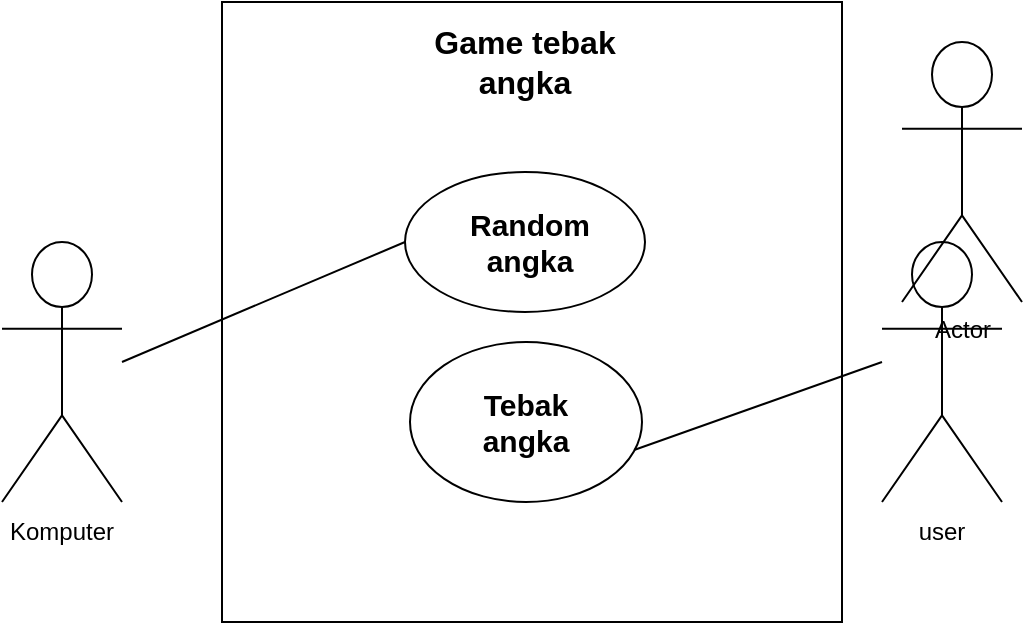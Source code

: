 <mxfile version="21.7.4" type="github">
  <diagram name="Halaman-1" id="YIdkk4SoPZvbEKQYYr-Q">
    <mxGraphModel dx="880" dy="470" grid="1" gridSize="10" guides="1" tooltips="1" connect="1" arrows="1" fold="1" page="1" pageScale="1" pageWidth="827" pageHeight="1169" math="0" shadow="0">
      <root>
        <mxCell id="0" />
        <mxCell id="1" parent="0" />
        <mxCell id="58tibNGRVtqlWCPSTjEy-2" value="Actor" style="shape=umlActor;verticalLabelPosition=bottom;verticalAlign=top;html=1;outlineConnect=0;" parent="1" vertex="1">
          <mxGeometry x="340" y="120" width="80" height="160" as="geometry" />
        </mxCell>
        <mxCell id="qzGXaHMXLdPcRlwQqiYK-2" value="" style="whiteSpace=wrap;html=1;aspect=fixed;" vertex="1" parent="1">
          <mxGeometry x="290" y="80" width="310" height="310" as="geometry" />
        </mxCell>
        <mxCell id="qzGXaHMXLdPcRlwQqiYK-3" value="" style="shape=umlActor;verticalLabelPosition=bottom;verticalAlign=top;html=1;outlineConnect=0;" vertex="1" parent="1">
          <mxGeometry x="180" y="200" width="60" height="130" as="geometry" />
        </mxCell>
        <mxCell id="qzGXaHMXLdPcRlwQqiYK-6" value="Game tebak angka" style="text;html=1;strokeColor=none;fillColor=none;align=center;verticalAlign=middle;whiteSpace=wrap;rounded=1;shadow=0;fontStyle=1;fontSize=16;" vertex="1" parent="1">
          <mxGeometry x="370" y="80" width="143" height="60" as="geometry" />
        </mxCell>
        <mxCell id="qzGXaHMXLdPcRlwQqiYK-12" value="" style="ellipse;whiteSpace=wrap;html=1;" vertex="1" parent="1">
          <mxGeometry x="381.5" y="165" width="120" height="70" as="geometry" />
        </mxCell>
        <mxCell id="qzGXaHMXLdPcRlwQqiYK-13" value="Random angka" style="text;html=1;strokeColor=none;fillColor=none;align=center;verticalAlign=middle;whiteSpace=wrap;rounded=0;fontSize=15;fontStyle=1" vertex="1" parent="1">
          <mxGeometry x="414" y="185" width="60" height="30" as="geometry" />
        </mxCell>
        <mxCell id="qzGXaHMXLdPcRlwQqiYK-16" value="" style="endArrow=none;html=1;rounded=0;entryX=0;entryY=0.5;entryDx=0;entryDy=0;" edge="1" parent="1" target="qzGXaHMXLdPcRlwQqiYK-12">
          <mxGeometry width="50" height="50" relative="1" as="geometry">
            <mxPoint x="240" y="260" as="sourcePoint" />
            <mxPoint x="440" y="260" as="targetPoint" />
          </mxGeometry>
        </mxCell>
        <mxCell id="qzGXaHMXLdPcRlwQqiYK-18" value="" style="shape=umlActor;verticalLabelPosition=bottom;verticalAlign=top;html=1;outlineConnect=0;" vertex="1" parent="1">
          <mxGeometry x="620" y="200" width="60" height="130" as="geometry" />
        </mxCell>
        <mxCell id="qzGXaHMXLdPcRlwQqiYK-19" value="Tebak &lt;br style=&quot;font-size: 15px;&quot;&gt;angka" style="ellipse;whiteSpace=wrap;html=1;fontStyle=1;fontSize=15;" vertex="1" parent="1">
          <mxGeometry x="384" y="250" width="116" height="80" as="geometry" />
        </mxCell>
        <mxCell id="qzGXaHMXLdPcRlwQqiYK-20" value="" style="endArrow=none;html=1;rounded=0;entryX=0.966;entryY=0.675;entryDx=0;entryDy=0;entryPerimeter=0;" edge="1" parent="1" target="qzGXaHMXLdPcRlwQqiYK-19">
          <mxGeometry width="50" height="50" relative="1" as="geometry">
            <mxPoint x="620" y="260" as="sourcePoint" />
            <mxPoint x="440" y="260" as="targetPoint" />
          </mxGeometry>
        </mxCell>
        <mxCell id="qzGXaHMXLdPcRlwQqiYK-23" value="Komputer" style="text;html=1;strokeColor=none;fillColor=none;align=center;verticalAlign=middle;whiteSpace=wrap;rounded=0;" vertex="1" parent="1">
          <mxGeometry x="180" y="330" width="60" height="30" as="geometry" />
        </mxCell>
        <mxCell id="qzGXaHMXLdPcRlwQqiYK-24" value="user" style="text;html=1;strokeColor=none;fillColor=none;align=center;verticalAlign=middle;whiteSpace=wrap;rounded=0;" vertex="1" parent="1">
          <mxGeometry x="620" y="330" width="60" height="30" as="geometry" />
        </mxCell>
        <mxCell id="qzGXaHMXLdPcRlwQqiYK-27" value="Actor" style="shape=umlActor;verticalLabelPosition=bottom;verticalAlign=top;html=1;outlineConnect=0;" vertex="1" parent="1">
          <mxGeometry x="630" y="100" width="60" height="130" as="geometry" />
        </mxCell>
      </root>
    </mxGraphModel>
  </diagram>
</mxfile>
